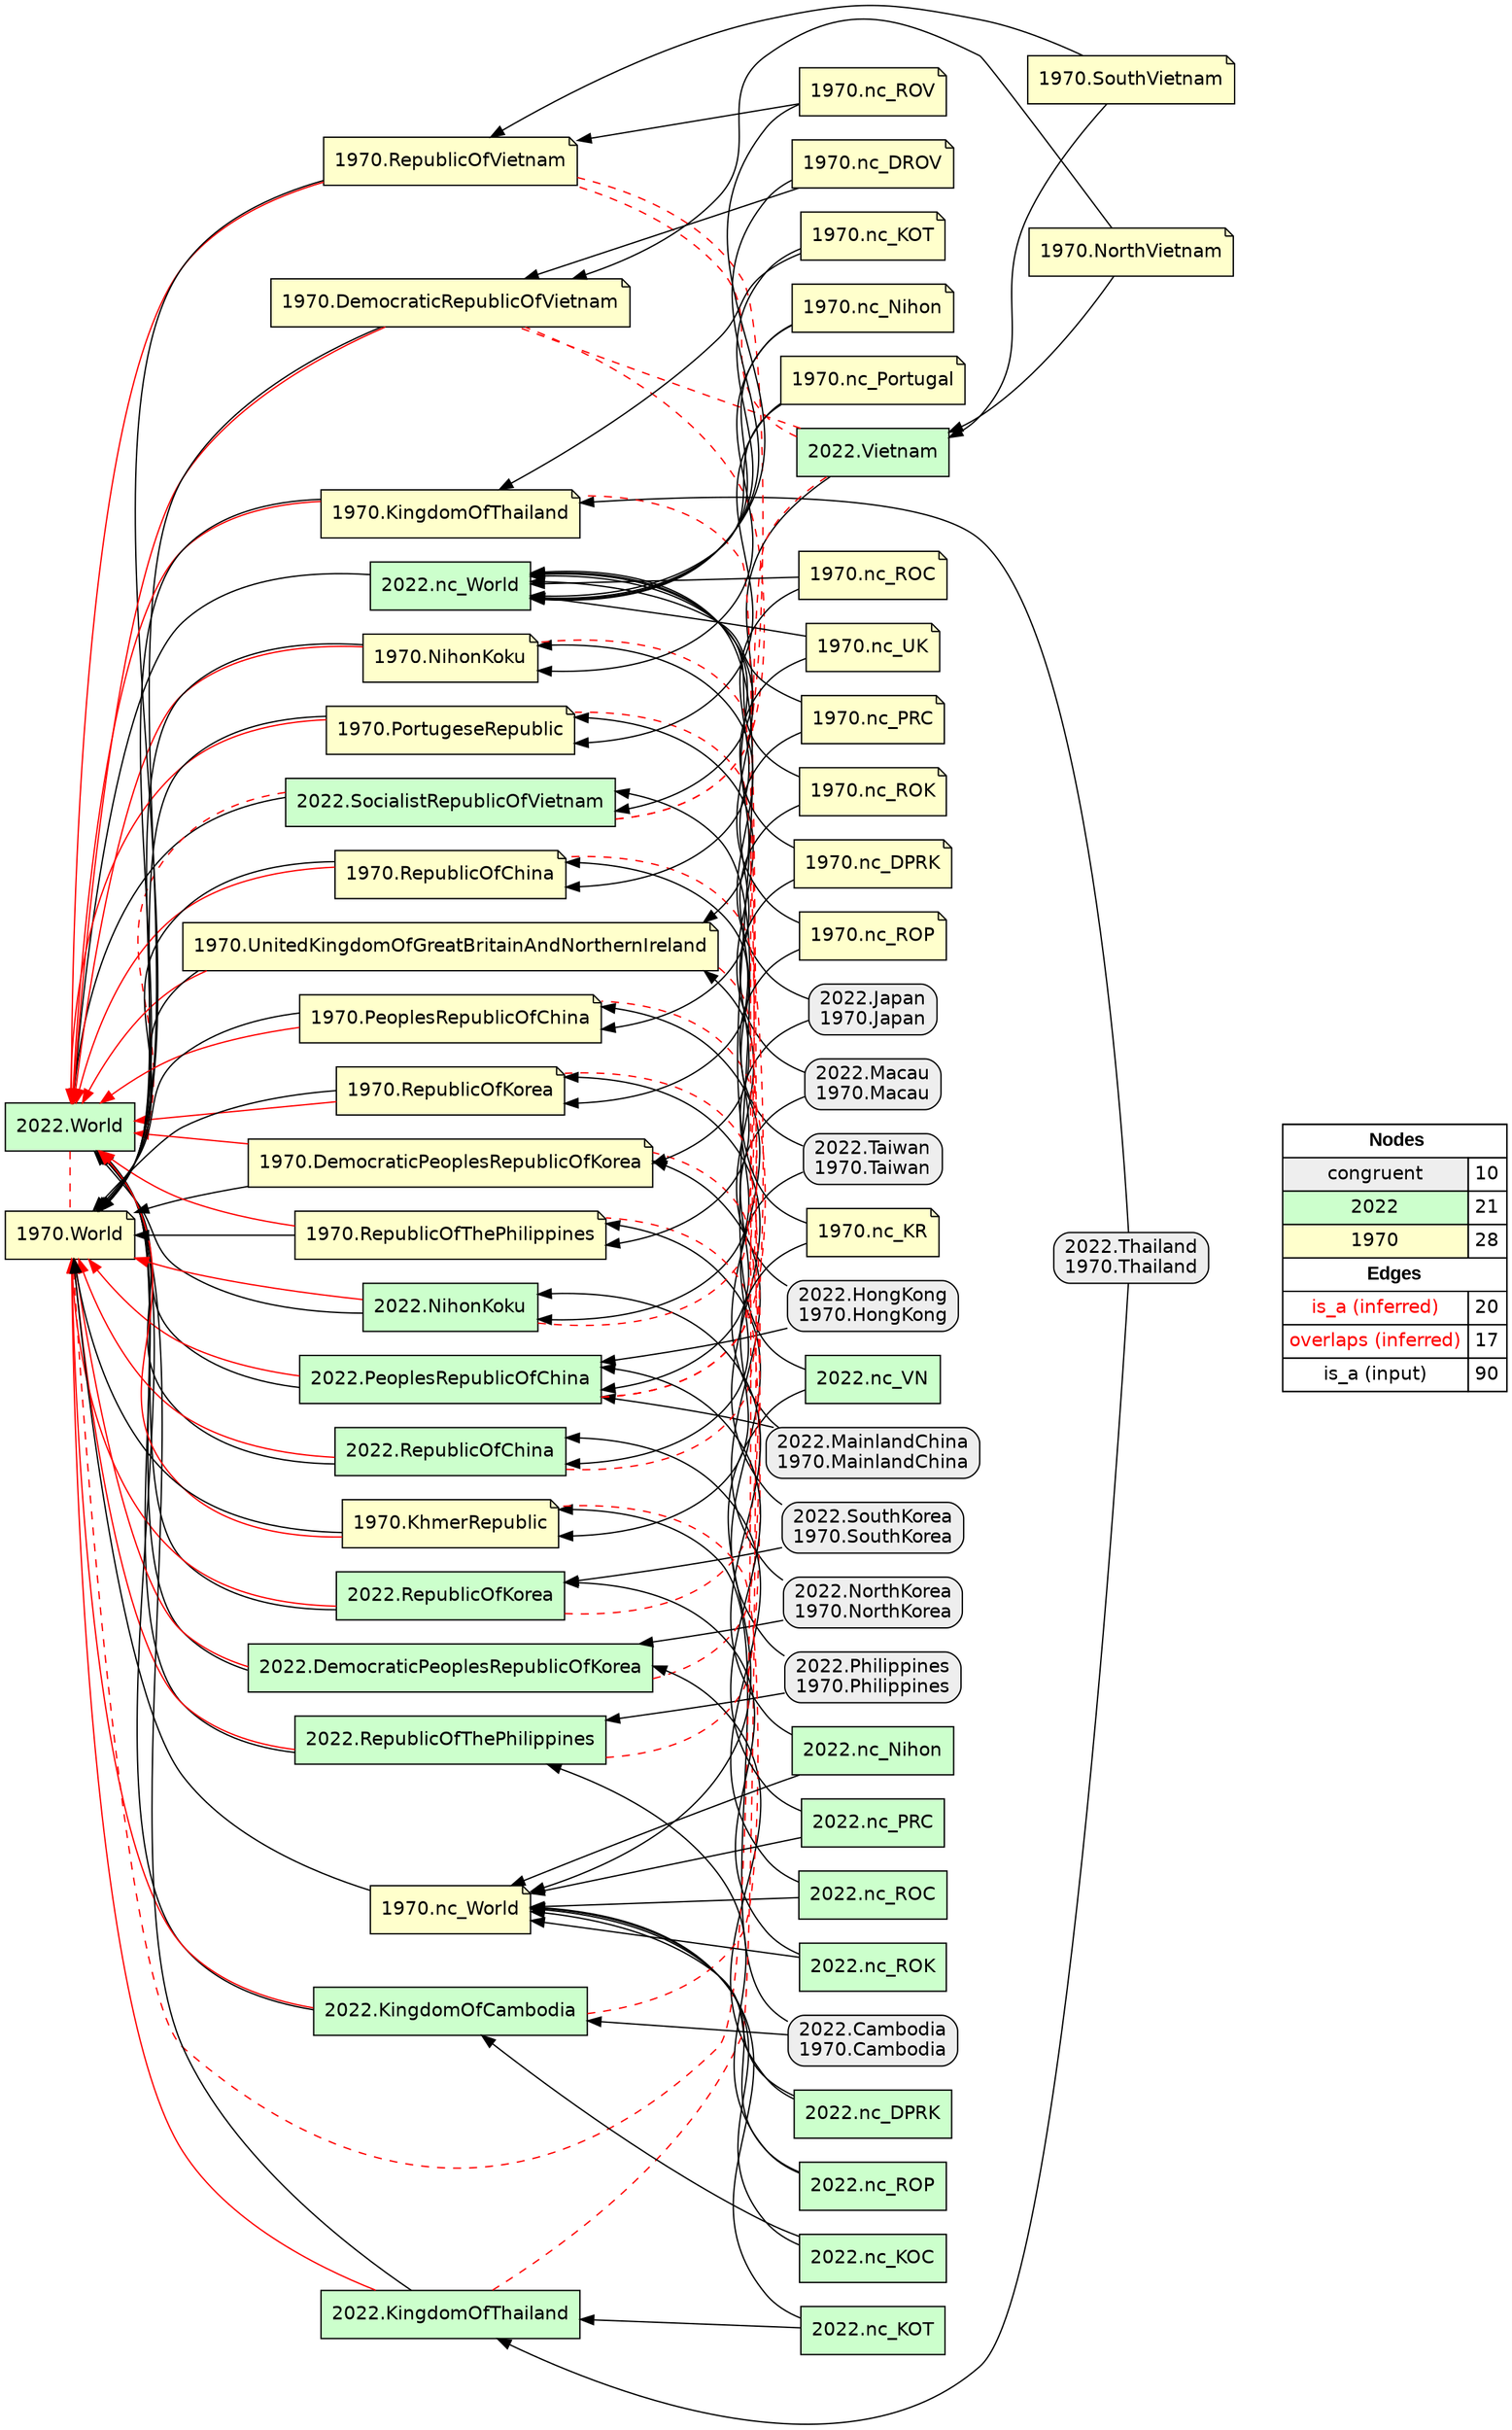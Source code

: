 digraph{
rankdir=RL
node[shape=box style="filled,rounded" fillcolor="#EEEEEE" fontname="helvetica"] 
"2022.Thailand\n1970.Thailand"
"2022.NorthKorea\n1970.NorthKorea"
"2022.Macau\n1970.Macau"
"2022.Cambodia\n1970.Cambodia"
"2022.Japan\n1970.Japan"
"2022.HongKong\n1970.HongKong"
"2022.Taiwan\n1970.Taiwan"
"2022.Philippines\n1970.Philippines"
"2022.SouthKorea\n1970.SouthKorea"
"2022.MainlandChina\n1970.MainlandChina"
node[shape=box style=filled fillcolor="#CCFFCC" fontname="helvetica"] 
"2022.RepublicOfThePhilippines"
"2022.nc_VN"
"2022.SocialistRepublicOfVietnam"
"2022.RepublicOfKorea"
"2022.DemocraticPeoplesRepublicOfKorea"
"2022.nc_World"
"2022.PeoplesRepublicOfChina"
"2022.nc_ROC"
"2022.nc_DPRK"
"2022.RepublicOfChina"
"2022.nc_KOT"
"2022.KingdomOfCambodia"
"2022.nc_Nihon"
"2022.Vietnam"
"2022.NihonKoku"
"2022.World"
"2022.KingdomOfThailand"
"2022.nc_PRC"
"2022.nc_ROK"
"2022.nc_KOC"
"2022.nc_ROP"
node[shape=note style=filled fillcolor="#FFFFCC" fontname="helvetica"] 
"1970.nc_DROV"
"1970.RepublicOfKorea"
"1970.NorthVietnam"
"1970.nc_ROV"
"1970.nc_ROP"
"1970.NihonKoku"
"1970.nc_ROK"
"1970.nc_ROC"
"1970.PortugeseRepublic"
"1970.nc_Portugal"
"1970.KhmerRepublic"
"1970.DemocraticPeoplesRepublicOfKorea"
"1970.nc_DPRK"
"1970.nc_Nihon"
"1970.RepublicOfChina"
"1970.UnitedKingdomOfGreatBritainAndNorthernIreland"
"1970.nc_UK"
"1970.nc_PRC"
"1970.nc_KOT"
"1970.nc_World"
"1970.RepublicOfVietnam"
"1970.World"
"1970.SouthVietnam"
"1970.RepublicOfThePhilippines"
"1970.DemocraticRepublicOfVietnam"
"1970.PeoplesRepublicOfChina"
"1970.nc_KR"
"1970.KingdomOfThailand"
edge[arrowhead=normal style=solid color="#FF0000" constraint=true penwidth=1]
"2022.NihonKoku" -> "1970.World"
"1970.KhmerRepublic" -> "2022.World"
"1970.PeoplesRepublicOfChina" -> "2022.World"
"1970.RepublicOfChina" -> "2022.World"
"1970.UnitedKingdomOfGreatBritainAndNorthernIreland" -> "2022.World"
"1970.DemocraticPeoplesRepublicOfKorea" -> "2022.World"
"2022.PeoplesRepublicOfChina" -> "1970.World"
"1970.KingdomOfThailand" -> "2022.World"
"2022.KingdomOfThailand" -> "1970.World"
"2022.RepublicOfChina" -> "1970.World"
"1970.NihonKoku" -> "2022.World"
"1970.DemocraticRepublicOfVietnam" -> "2022.World"
"1970.RepublicOfThePhilippines" -> "2022.World"
"1970.RepublicOfVietnam" -> "2022.World"
"2022.RepublicOfKorea" -> "1970.World"
"1970.RepublicOfKorea" -> "2022.World"
"1970.PortugeseRepublic" -> "2022.World"
"2022.DemocraticPeoplesRepublicOfKorea" -> "1970.World"
"2022.KingdomOfCambodia" -> "1970.World"
"2022.RepublicOfThePhilippines" -> "1970.World"
edge[arrowhead=none style=dashed color="#FF0000" constraint=false penwidth=1]
"2022.KingdomOfCambodia" -> "1970.KhmerRepublic"
"2022.PeoplesRepublicOfChina" -> "1970.UnitedKingdomOfGreatBritainAndNorthernIreland"
"2022.Vietnam" -> "1970.World"
"2022.SocialistRepublicOfVietnam" -> "1970.DemocraticRepublicOfVietnam"
"2022.SocialistRepublicOfVietnam" -> "1970.RepublicOfVietnam"
"2022.PeoplesRepublicOfChina" -> "1970.PortugeseRepublic"
"2022.KingdomOfThailand" -> "1970.KingdomOfThailand"
"2022.NihonKoku" -> "1970.NihonKoku"
"2022.RepublicOfKorea" -> "1970.RepublicOfKorea"
"2022.RepublicOfThePhilippines" -> "1970.RepublicOfThePhilippines"
"2022.DemocraticPeoplesRepublicOfKorea" -> "1970.DemocraticPeoplesRepublicOfKorea"
"2022.Vietnam" -> "1970.RepublicOfVietnam"
"2022.Vietnam" -> "1970.DemocraticRepublicOfVietnam"
"2022.World" -> "1970.World"
"2022.RepublicOfChina" -> "1970.RepublicOfChina"
"2022.SocialistRepublicOfVietnam" -> "1970.World"
"2022.PeoplesRepublicOfChina" -> "1970.PeoplesRepublicOfChina"
edge[arrowhead=normal style=dotted color="#000000" constraint=true penwidth=1]
edge[arrowhead=normal style=solid color="#000000" constraint=true penwidth=1]
"2022.nc_ROC" -> "2022.RepublicOfChina"
"2022.nc_DPRK" -> "2022.DemocraticPeoplesRepublicOfKorea"
"1970.NorthVietnam" -> "1970.DemocraticRepublicOfVietnam"
"2022.nc_VN" -> "2022.SocialistRepublicOfVietnam"
"2022.RepublicOfKorea" -> "2022.World"
"1970.nc_ROC" -> "1970.RepublicOfChina"
"1970.nc_PRC" -> "1970.PeoplesRepublicOfChina"
"2022.Thailand\n1970.Thailand" -> "2022.KingdomOfThailand"
"2022.nc_PRC" -> "1970.nc_World"
"1970.nc_DPRK" -> "2022.nc_World"
"2022.nc_ROK" -> "2022.RepublicOfKorea"
"1970.nc_KOT" -> "1970.KingdomOfThailand"
"1970.nc_KR" -> "2022.nc_World"
"2022.nc_Nihon" -> "2022.NihonKoku"
"2022.Philippines\n1970.Philippines" -> "2022.RepublicOfThePhilippines"
"1970.nc_UK" -> "1970.UnitedKingdomOfGreatBritainAndNorthernIreland"
"2022.SocialistRepublicOfVietnam" -> "2022.World"
"1970.DemocraticRepublicOfVietnam" -> "1970.World"
"1970.nc_DROV" -> "2022.nc_World"
"2022.RepublicOfChina" -> "2022.World"
"1970.PortugeseRepublic" -> "1970.World"
"1970.nc_Nihon" -> "2022.nc_World"
"2022.KingdomOfCambodia" -> "2022.World"
"1970.NorthVietnam" -> "2022.Vietnam"
"2022.NorthKorea\n1970.NorthKorea" -> "2022.DemocraticPeoplesRepublicOfKorea"
"1970.UnitedKingdomOfGreatBritainAndNorthernIreland" -> "1970.World"
"2022.Macau\n1970.Macau" -> "1970.PortugeseRepublic"
"1970.PeoplesRepublicOfChina" -> "1970.World"
"2022.nc_KOT" -> "2022.KingdomOfThailand"
"1970.nc_ROV" -> "1970.RepublicOfVietnam"
"2022.nc_ROC" -> "1970.nc_World"
"1970.nc_ROP" -> "1970.RepublicOfThePhilippines"
"2022.SouthKorea\n1970.SouthKorea" -> "1970.RepublicOfKorea"
"2022.nc_KOC" -> "1970.nc_World"
"1970.nc_World" -> "1970.World"
"2022.Macau\n1970.Macau" -> "2022.PeoplesRepublicOfChina"
"1970.nc_ROP" -> "2022.nc_World"
"2022.NihonKoku" -> "2022.World"
"2022.Japan\n1970.Japan" -> "1970.NihonKoku"
"2022.nc_ROP" -> "2022.RepublicOfThePhilippines"
"1970.nc_ROV" -> "2022.nc_World"
"2022.Taiwan\n1970.Taiwan" -> "1970.RepublicOfChina"
"1970.nc_DPRK" -> "1970.DemocraticPeoplesRepublicOfKorea"
"1970.nc_ROK" -> "1970.RepublicOfKorea"
"2022.Cambodia\n1970.Cambodia" -> "2022.KingdomOfCambodia"
"2022.Thailand\n1970.Thailand" -> "1970.KingdomOfThailand"
"1970.KhmerRepublic" -> "1970.World"
"1970.DemocraticPeoplesRepublicOfKorea" -> "1970.World"
"2022.MainlandChina\n1970.MainlandChina" -> "2022.PeoplesRepublicOfChina"
"2022.SouthKorea\n1970.SouthKorea" -> "2022.RepublicOfKorea"
"2022.nc_World" -> "2022.World"
"1970.RepublicOfChina" -> "1970.World"
"2022.Vietnam" -> "2022.SocialistRepublicOfVietnam"
"1970.nc_PRC" -> "2022.nc_World"
"2022.Japan\n1970.Japan" -> "2022.NihonKoku"
"2022.nc_DPRK" -> "1970.nc_World"
"1970.SouthVietnam" -> "2022.Vietnam"
"2022.RepublicOfThePhilippines" -> "2022.World"
"2022.NorthKorea\n1970.NorthKorea" -> "1970.DemocraticPeoplesRepublicOfKorea"
"1970.NihonKoku" -> "1970.World"
"2022.Cambodia\n1970.Cambodia" -> "1970.KhmerRepublic"
"2022.nc_ROK" -> "1970.nc_World"
"1970.nc_KOT" -> "2022.nc_World"
"1970.nc_Nihon" -> "1970.NihonKoku"
"1970.KingdomOfThailand" -> "1970.World"
"1970.nc_UK" -> "2022.nc_World"
"1970.nc_Portugal" -> "1970.PortugeseRepublic"
"2022.PeoplesRepublicOfChina" -> "2022.World"
"1970.nc_Portugal" -> "2022.nc_World"
"2022.nc_ROP" -> "1970.nc_World"
"2022.HongKong\n1970.HongKong" -> "1970.UnitedKingdomOfGreatBritainAndNorthernIreland"
"2022.HongKong\n1970.HongKong" -> "2022.PeoplesRepublicOfChina"
"1970.RepublicOfVietnam" -> "1970.World"
"1970.nc_DROV" -> "1970.DemocraticRepublicOfVietnam"
"2022.DemocraticPeoplesRepublicOfKorea" -> "2022.World"
"2022.MainlandChina\n1970.MainlandChina" -> "1970.PeoplesRepublicOfChina"
"2022.nc_KOT" -> "1970.nc_World"
"1970.RepublicOfKorea" -> "1970.World"
"2022.nc_VN" -> "1970.nc_World"
"2022.Philippines\n1970.Philippines" -> "1970.RepublicOfThePhilippines"
"1970.SouthVietnam" -> "1970.RepublicOfVietnam"
"1970.nc_KR" -> "1970.KhmerRepublic"
"2022.nc_KOC" -> "2022.KingdomOfCambodia"
"1970.nc_ROK" -> "2022.nc_World"
"2022.nc_Nihon" -> "1970.nc_World"
"1970.RepublicOfThePhilippines" -> "1970.World"
"2022.Taiwan\n1970.Taiwan" -> "2022.RepublicOfChina"
"1970.nc_ROC" -> "2022.nc_World"
"2022.KingdomOfThailand" -> "2022.World"
"2022.nc_PRC" -> "2022.PeoplesRepublicOfChina"
node[shape=box] 
{rank=source Legend [fillcolor= white margin=0 label=< 
 <TABLE BORDER="0" CELLBORDER="1" CELLSPACING="0" CELLPADDING="4"> 
<TR> <TD COLSPAN="2"><font face="Arial Black"> Nodes</font></TD> </TR> 
<TR> 
 <TD bgcolor="#EEEEEE" fontname="helvetica">congruent</TD> 
 <TD>10</TD> 
 </TR> 
<TR> 
 <TD bgcolor="#CCFFCC" fontname="helvetica">2022</TD> 
 <TD>21</TD> 
 </TR> 
<TR> 
 <TD bgcolor="#FFFFCC" fontname="helvetica">1970</TD> 
 <TD>28</TD> 
 </TR> 
<TR> <TD COLSPAN="2"><font face = "Arial Black"> Edges </font></TD> </TR> 
<TR> 
 <TD><font color ="#FF0000">is_a (inferred)</font></TD><TD>20</TD>
</TR>
<TR> 
 <TD><font color ="#FF0000">overlaps (inferred)</font></TD><TD>17</TD>
</TR>
<TR> 
 <TD><font color ="#000000">is_a (input)</font></TD><TD>90</TD>
</TR>
</TABLE> 
 >] } 
}